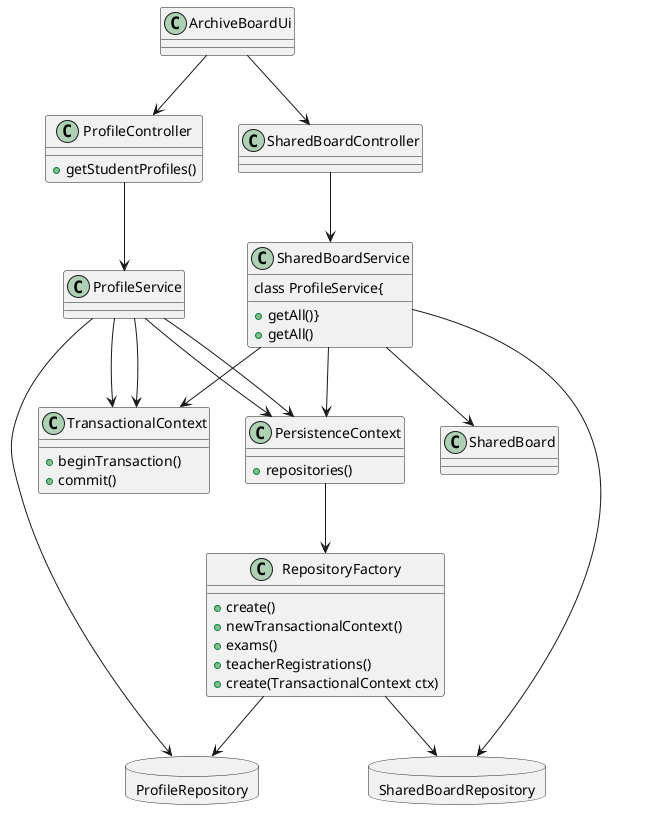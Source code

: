     @startuml
'https://plantuml.com/class-diagram

class ArchiveBoardUi{
}

class ProfileController{
+getStudentProfiles()
}

class SharedBoardController{

}

class SharedBoardService{
+getAll()}


class ProfileService{
+getAll()
}


class PersistenceContext{
+repositories()
}

class RepositoryFactory{
+create()
+newTransactionalContext()
+exams()
+teacherRegistrations()
+create(TransactionalContext ctx)
}

database ProfileRepository{
}

database SharedBoardRepository{
}



class SharedBoard{
}



class TransactionalContext{
+beginTransaction()
+commit()
}


ArchiveBoardUi --> ProfileController
ArchiveBoardUi --> SharedBoardController
ProfileService-->PersistenceContext
ProfileService-->TransactionalContext
ProfileService-->PersistenceContext
ProfileService-->TransactionalContext
ProfileController-->ProfileService
ProfileService --> ProfileRepository
SharedBoardService-->PersistenceContext
SharedBoardService-->TransactionalContext
SharedBoardService --> SharedBoard
SharedBoardController-->SharedBoardService
SharedBoardService --> SharedBoardRepository

PersistenceContext-->RepositoryFactory

RepositoryFactory-->ProfileRepository
RepositoryFactory-->SharedBoardRepository

@enduml